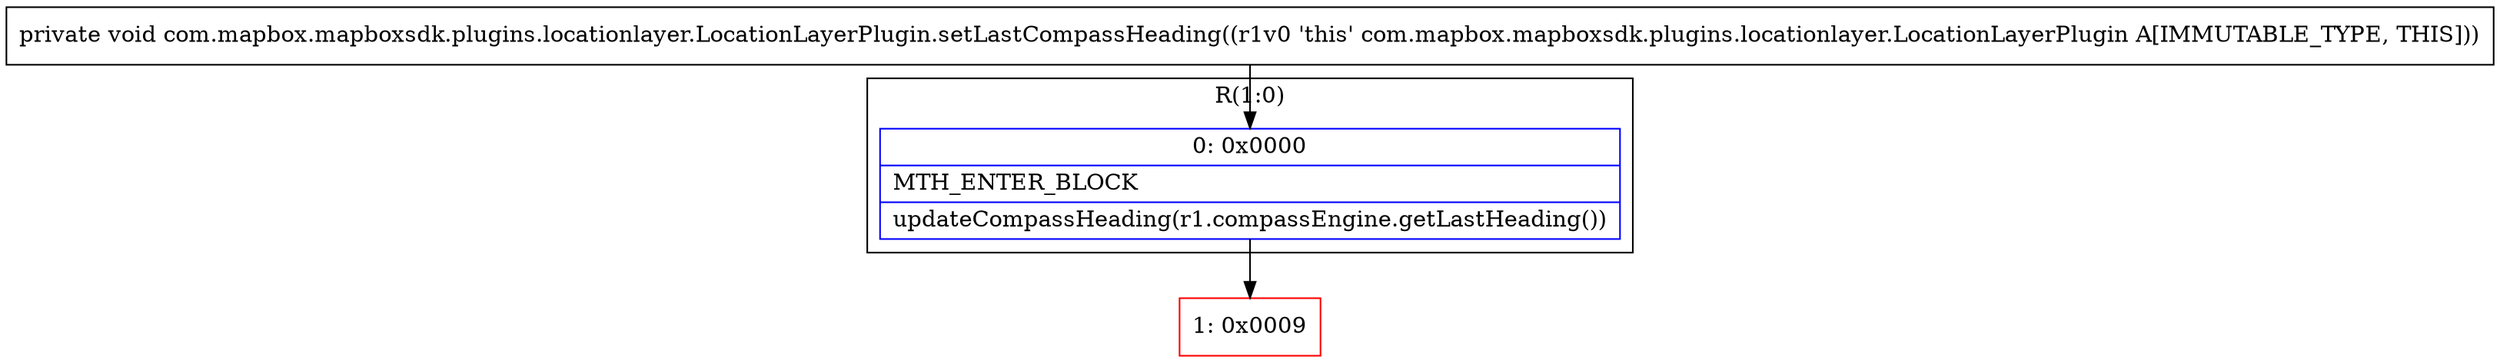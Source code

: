 digraph "CFG forcom.mapbox.mapboxsdk.plugins.locationlayer.LocationLayerPlugin.setLastCompassHeading()V" {
subgraph cluster_Region_145655785 {
label = "R(1:0)";
node [shape=record,color=blue];
Node_0 [shape=record,label="{0\:\ 0x0000|MTH_ENTER_BLOCK\l|updateCompassHeading(r1.compassEngine.getLastHeading())\l}"];
}
Node_1 [shape=record,color=red,label="{1\:\ 0x0009}"];
MethodNode[shape=record,label="{private void com.mapbox.mapboxsdk.plugins.locationlayer.LocationLayerPlugin.setLastCompassHeading((r1v0 'this' com.mapbox.mapboxsdk.plugins.locationlayer.LocationLayerPlugin A[IMMUTABLE_TYPE, THIS])) }"];
MethodNode -> Node_0;
Node_0 -> Node_1;
}

